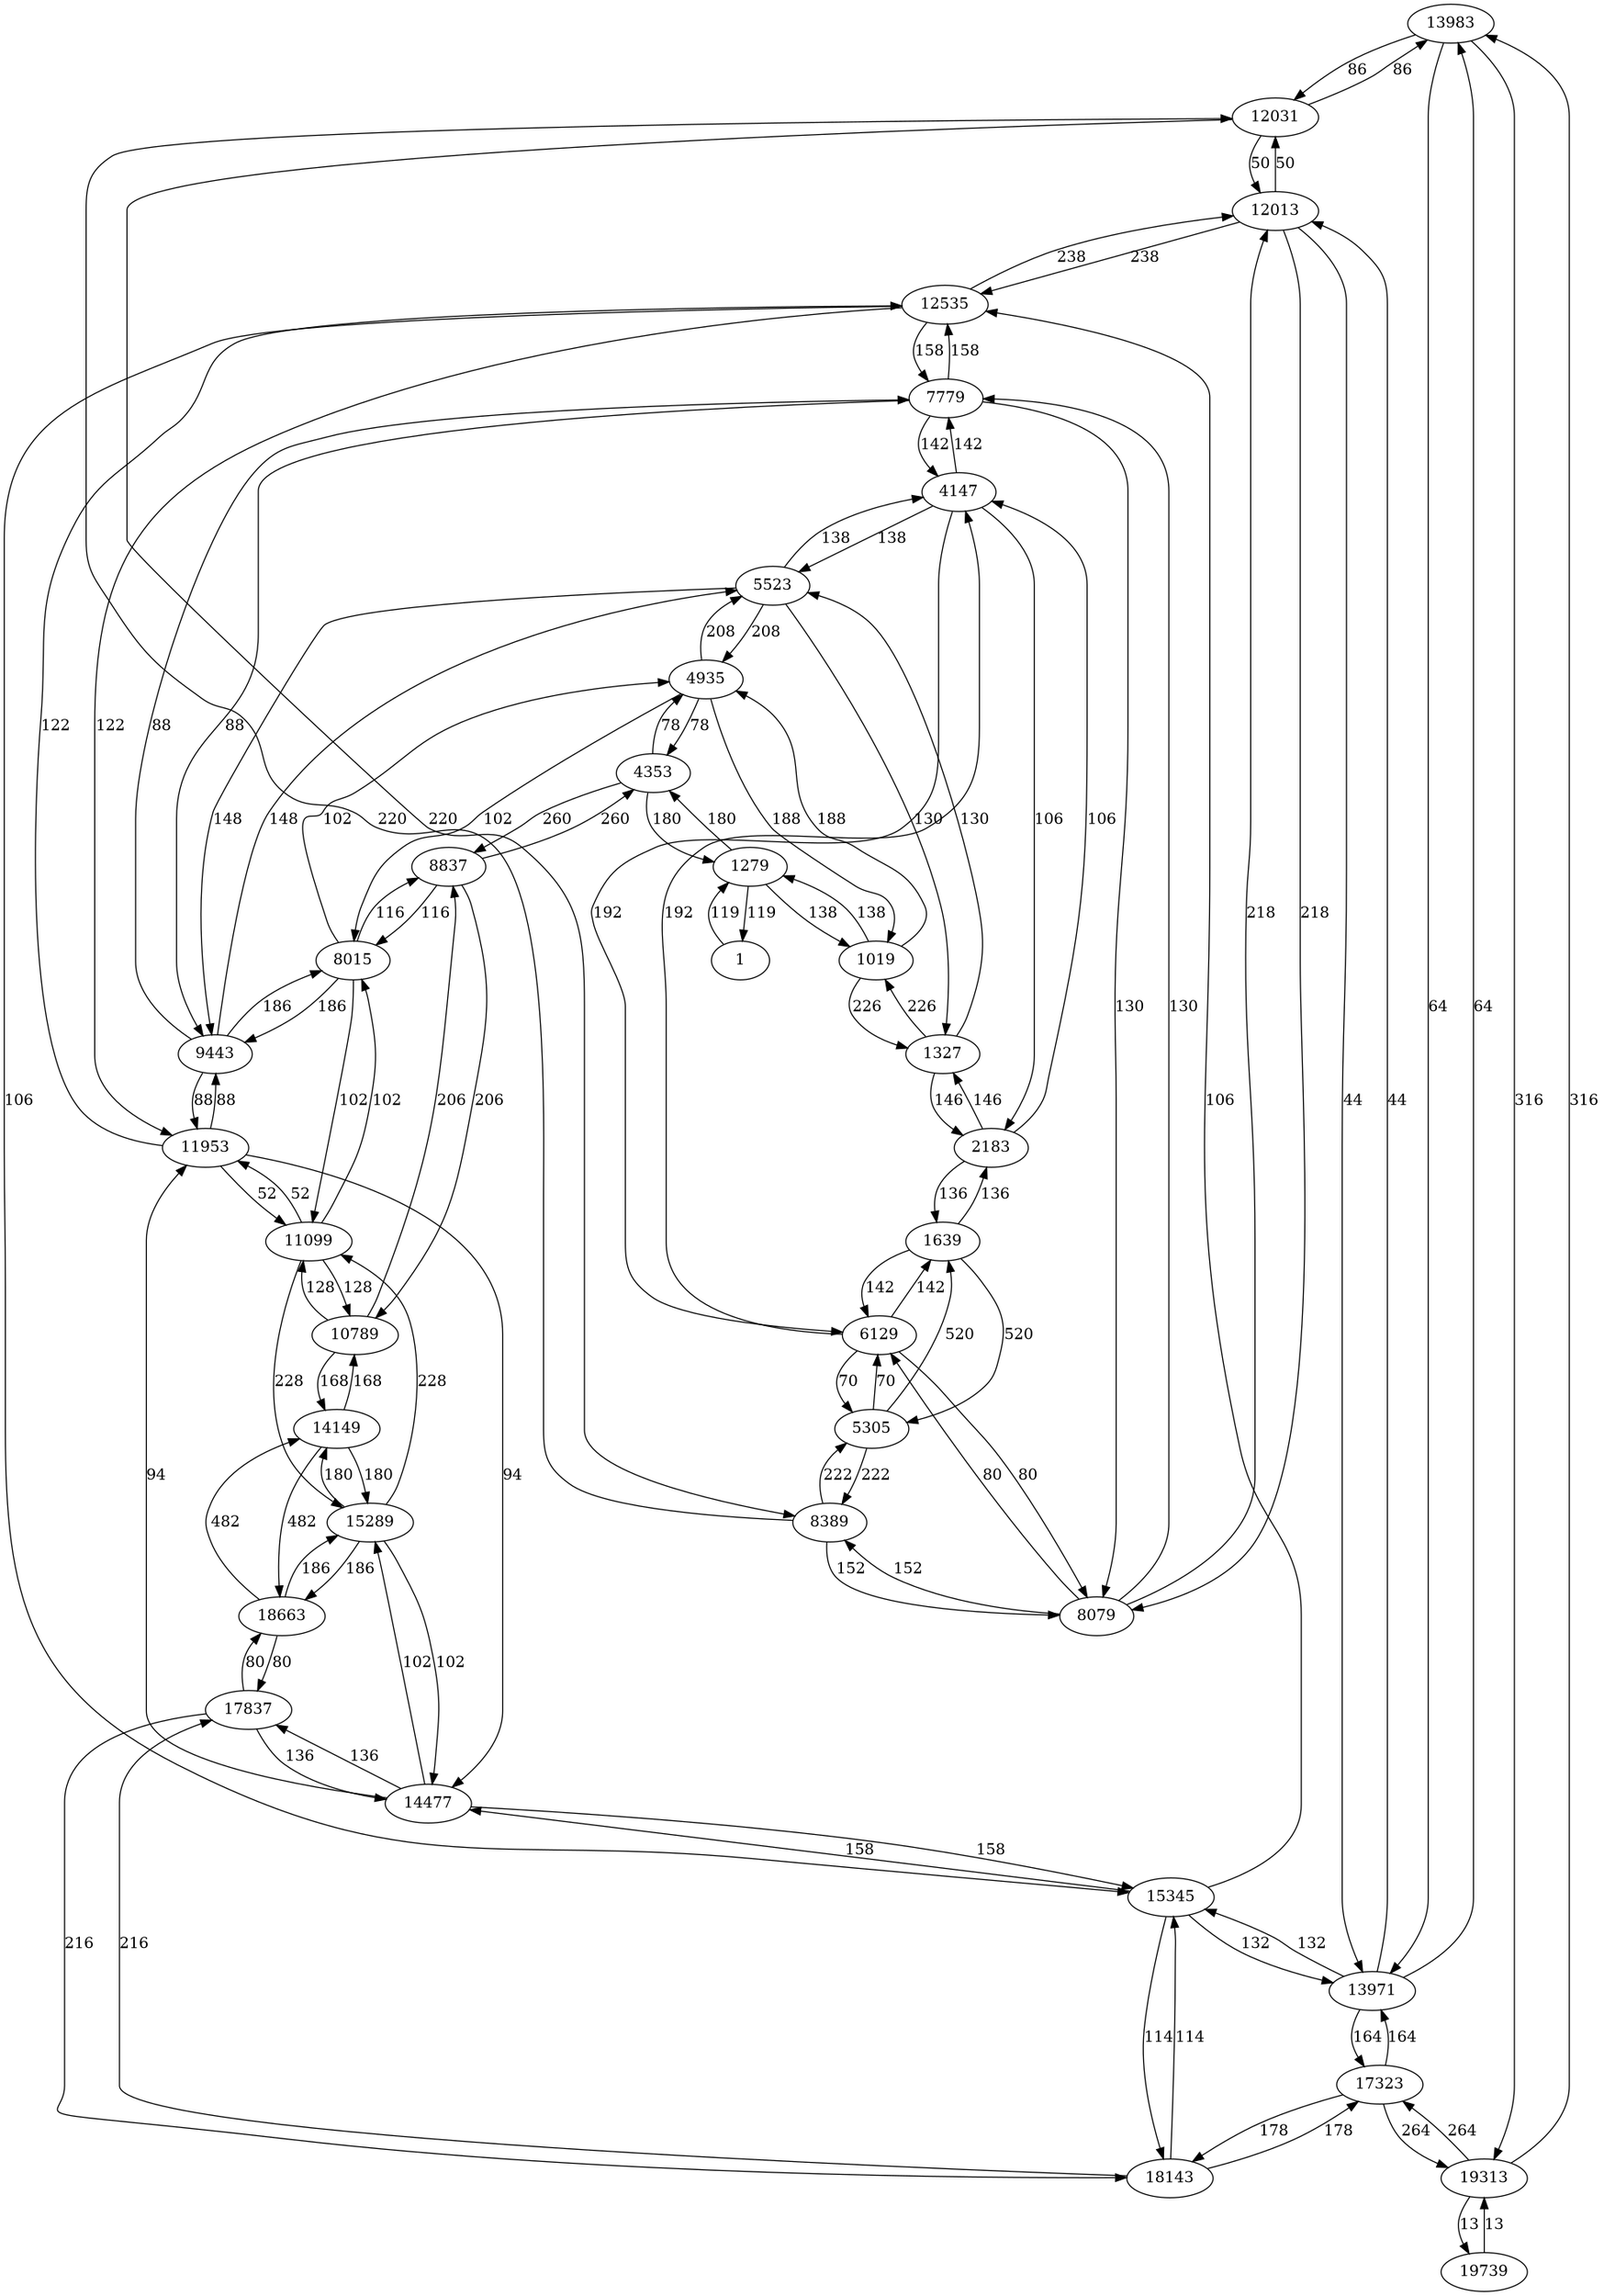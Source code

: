 @startuml
digraph G {
    13983 -> 12031 [label="86"]
    13983 -> 13971 [label="64"]
    13983 -> 19313 [label="316"]
    4353 -> 1279 [label="180"]
    4353 -> 4935 [label="78"]
    4353 -> 8837 [label="260"]
    19739 -> 19313 [label="13"]
    10789 -> 8837 [label="206"]
    10789 -> 11099 [label="128"]
    10789 -> 14149 [label="168"]
    7779 -> 4147 [label="142"]
    7779 -> 9443 [label="88"]
    7779 -> 8079 [label="130"]
    7779 -> 12535 [label="158"]
    15345 -> 12535 [label="106"]
    15345 -> 13971 [label="132"]
    15345 -> 14477 [label="158"]
    15345 -> 18143 [label="114"]
    1639 -> 2183 [label="136"]
    1639 -> 5305 [label="520"]
    1639 -> 6129 [label="142"]
    8015 -> 4935 [label="102"]
    8015 -> 8837 [label="116"]
    8015 -> 9443 [label="186"]
    8015 -> 11099 [label="102"]
    18143 -> 15345 [label="114"]
    18143 -> 17837 [label="216"]
    18143 -> 17323 [label="178"]
    17837 -> 14477 [label="136"]
    17837 -> 18663 [label="80"]
    17837 -> 18143 [label="216"]
    17323 -> 13971 [label="164"]
    17323 -> 18143 [label="178"]
    17323 -> 19313 [label="264"]
    1019 -> 1279 [label="138"]
    1019 -> 1327 [label="226"]
    1019 -> 4935 [label="188"]
    18663 -> 15289 [label="186"]
    18663 -> 14149 [label="482"]
    18663 -> 17837 [label="80"]
    1279 -> 1 [label="119"]
    1279 -> 1019 [label="138"]
    1279 -> 4353 [label="180"]
    1327 -> 2183 [label="146"]
    1327 -> 1019 [label="226"]
    1327 -> 5523 [label="130"]
    8389 -> 5305 [label="222"]
    8389 -> 8079 [label="152"]
    8389 -> 12031 [label="220"]
    13971 -> 12013 [label="44"]
    13971 -> 15345 [label="132"]
    13971 -> 13983 [label="64"]
    13971 -> 17323 [label="164"]
    8079 -> 6129 [label="80"]
    8079 -> 8389 [label="152"]
    8079 -> 7779 [label="130"]
    8079 -> 12013 [label="218"]
    4147 -> 2183 [label="106"]
    4147 -> 5523 [label="138"]
    4147 -> 6129 [label="192"]
    4147 -> 7779 [label="142"]
    5523 -> 1327 [label="130"]
    5523 -> 4147 [label="138"]
    5523 -> 4935 [label="208"]
    5523 -> 9443 [label="148"]
    6129 -> 1639 [label="142"]
    6129 -> 5305 [label="70"]
    6129 -> 4147 [label="192"]
    6129 -> 8079 [label="80"]
    9443 -> 5523 [label="148"]
    9443 -> 7779 [label="88"]
    9443 -> 8015 [label="186"]
    9443 -> 11953 [label="88"]
    4935 -> 1019 [label="188"]
    4935 -> 4353 [label="78"]
    4935 -> 5523 [label="208"]
    4935 -> 8015 [label="102"]
    1 -> 1279 [label="119"]
    12013 -> 8079 [label="218"]
    12013 -> 12031 [label="50"]
    12013 -> 12535 [label="238"]
    12013 -> 13971 [label="44"]
    12031 -> 12013 [label="50"]
    12031 -> 8389 [label="220"]
    12031 -> 13983 [label="86"]
    8837 -> 4353 [label="260"]
    8837 -> 8015 [label="116"]
    8837 -> 10789 [label="206"]
    14477 -> 11953 [label="94"]
    14477 -> 15289 [label="102"]
    14477 -> 15345 [label="158"]
    14477 -> 17837 [label="136"]
    19313 -> 13983 [label="316"]
    19313 -> 17323 [label="264"]
    19313 -> 19739 [label="13"]
    2183 -> 1639 [label="136"]
    2183 -> 1327 [label="146"]
    2183 -> 4147 [label="106"]
    11953 -> 9443 [label="88"]
    11953 -> 11099 [label="52"]
    11953 -> 12535 [label="122"]
    11953 -> 14477 [label="94"]
    14149 -> 10789 [label="168"]
    14149 -> 15289 [label="180"]
    14149 -> 18663 [label="482"]
    15289 -> 11099 [label="228"]
    15289 -> 14477 [label="102"]
    15289 -> 14149 [label="180"]
    15289 -> 18663 [label="186"]
    5305 -> 1639 [label="520"]
    5305 -> 6129 [label="70"]
    5305 -> 8389 [label="222"]
    12535 -> 7779 [label="158"]
    12535 -> 12013 [label="238"]
    12535 -> 11953 [label="122"]
    12535 -> 15345 [label="106"]
    11099 -> 8015 [label="102"]
    11099 -> 10789 [label="128"]
    11099 -> 11953 [label="52"]
    11099 -> 15289 [label="228"]
}